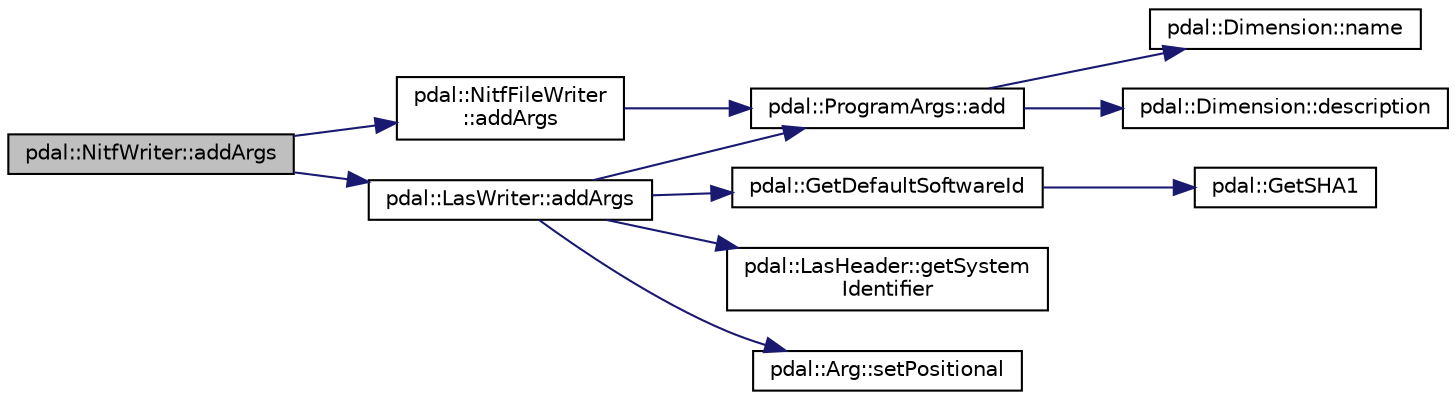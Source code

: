 digraph "pdal::NitfWriter::addArgs"
{
  edge [fontname="Helvetica",fontsize="10",labelfontname="Helvetica",labelfontsize="10"];
  node [fontname="Helvetica",fontsize="10",shape=record];
  rankdir="LR";
  Node1 [label="pdal::NitfWriter::addArgs",height=0.2,width=0.4,color="black", fillcolor="grey75", style="filled", fontcolor="black"];
  Node1 -> Node2 [color="midnightblue",fontsize="10",style="solid",fontname="Helvetica"];
  Node2 [label="pdal::NitfFileWriter\l::addArgs",height=0.2,width=0.4,color="black", fillcolor="white", style="filled",URL="$classpdal_1_1NitfFileWriter.html#a4198aece20d529637a6fa10e2bb7b8eb"];
  Node2 -> Node3 [color="midnightblue",fontsize="10",style="solid",fontname="Helvetica"];
  Node3 [label="pdal::ProgramArgs::add",height=0.2,width=0.4,color="black", fillcolor="white", style="filled",URL="$classpdal_1_1ProgramArgs.html#a9f773618ed928e9cef78aa1bf8278784"];
  Node3 -> Node4 [color="midnightblue",fontsize="10",style="solid",fontname="Helvetica"];
  Node4 [label="pdal::Dimension::name",height=0.2,width=0.4,color="black", fillcolor="white", style="filled",URL="$namespacepdal_1_1Dimension.html#af3176b0b7e6b4be000317846cf7c2718"];
  Node3 -> Node5 [color="midnightblue",fontsize="10",style="solid",fontname="Helvetica"];
  Node5 [label="pdal::Dimension::description",height=0.2,width=0.4,color="black", fillcolor="white", style="filled",URL="$namespacepdal_1_1Dimension.html#a4041a0eeee0ca503caad91db24affa0e"];
  Node1 -> Node6 [color="midnightblue",fontsize="10",style="solid",fontname="Helvetica"];
  Node6 [label="pdal::LasWriter::addArgs",height=0.2,width=0.4,color="black", fillcolor="white", style="filled",URL="$classpdal_1_1LasWriter.html#accb15beb5adfeda7fd1cba87b24cf5ff"];
  Node6 -> Node3 [color="midnightblue",fontsize="10",style="solid",fontname="Helvetica"];
  Node6 -> Node7 [color="midnightblue",fontsize="10",style="solid",fontname="Helvetica"];
  Node7 [label="pdal::GetDefaultSoftwareId",height=0.2,width=0.4,color="black", fillcolor="white", style="filled",URL="$namespacepdal.html#aaca316a45d6db7f2f9296443a089c8f7"];
  Node7 -> Node8 [color="midnightblue",fontsize="10",style="solid",fontname="Helvetica"];
  Node8 [label="pdal::GetSHA1",height=0.2,width=0.4,color="black", fillcolor="white", style="filled",URL="$namespacepdal.html#acfb8a485cf093e54991b8ba7eef0e08a"];
  Node6 -> Node9 [color="midnightblue",fontsize="10",style="solid",fontname="Helvetica"];
  Node9 [label="pdal::LasHeader::getSystem\lIdentifier",height=0.2,width=0.4,color="black", fillcolor="white", style="filled",URL="$classpdal_1_1LasHeader.html#ab5e5701a5e5027be8b8ea6e239dda5f9"];
  Node6 -> Node10 [color="midnightblue",fontsize="10",style="solid",fontname="Helvetica"];
  Node10 [label="pdal::Arg::setPositional",height=0.2,width=0.4,color="black", fillcolor="white", style="filled",URL="$classpdal_1_1Arg.html#acd96700a01950da368119d2a06f441ae"];
}
